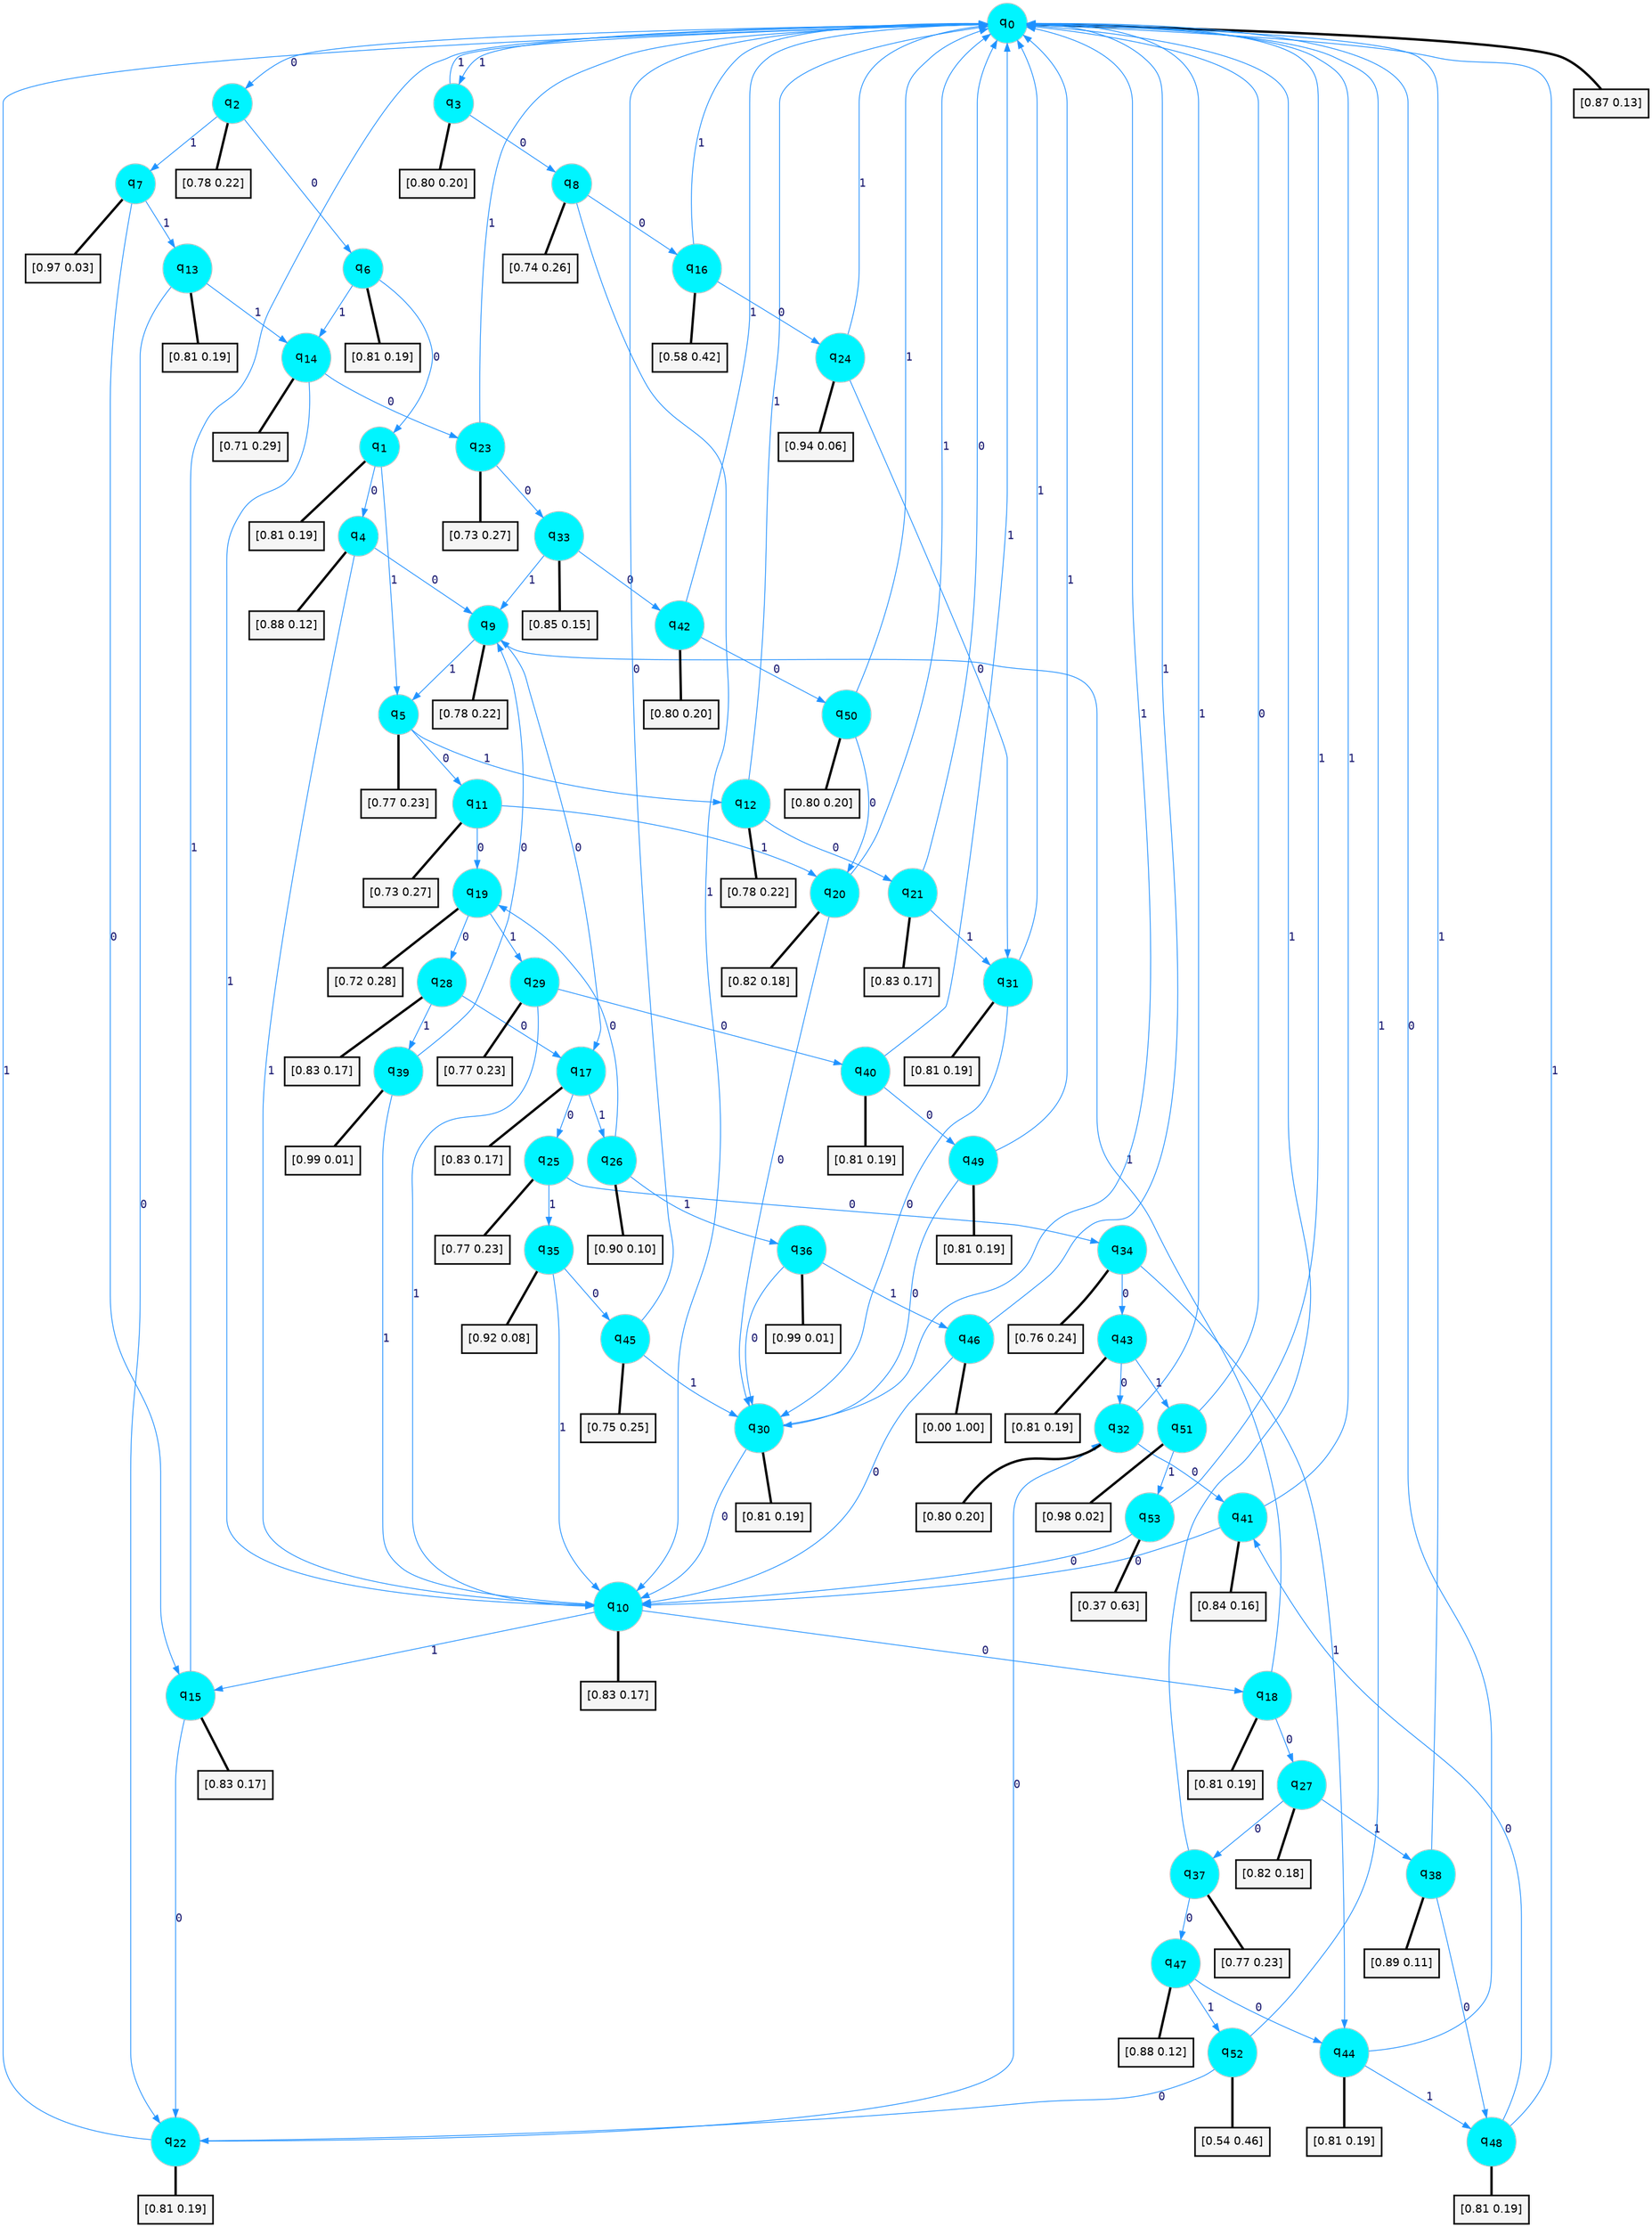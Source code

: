 digraph G {
graph [
bgcolor=transparent, dpi=300, rankdir=TD, size="40,25"];
node [
color=gray, fillcolor=turquoise1, fontcolor=black, fontname=Helvetica, fontsize=16, fontweight=bold, shape=circle, style=filled];
edge [
arrowsize=1, color=dodgerblue1, fontcolor=midnightblue, fontname=courier, fontweight=bold, penwidth=1, style=solid, weight=20];
0[label=<q<SUB>0</SUB>>];
1[label=<q<SUB>1</SUB>>];
2[label=<q<SUB>2</SUB>>];
3[label=<q<SUB>3</SUB>>];
4[label=<q<SUB>4</SUB>>];
5[label=<q<SUB>5</SUB>>];
6[label=<q<SUB>6</SUB>>];
7[label=<q<SUB>7</SUB>>];
8[label=<q<SUB>8</SUB>>];
9[label=<q<SUB>9</SUB>>];
10[label=<q<SUB>10</SUB>>];
11[label=<q<SUB>11</SUB>>];
12[label=<q<SUB>12</SUB>>];
13[label=<q<SUB>13</SUB>>];
14[label=<q<SUB>14</SUB>>];
15[label=<q<SUB>15</SUB>>];
16[label=<q<SUB>16</SUB>>];
17[label=<q<SUB>17</SUB>>];
18[label=<q<SUB>18</SUB>>];
19[label=<q<SUB>19</SUB>>];
20[label=<q<SUB>20</SUB>>];
21[label=<q<SUB>21</SUB>>];
22[label=<q<SUB>22</SUB>>];
23[label=<q<SUB>23</SUB>>];
24[label=<q<SUB>24</SUB>>];
25[label=<q<SUB>25</SUB>>];
26[label=<q<SUB>26</SUB>>];
27[label=<q<SUB>27</SUB>>];
28[label=<q<SUB>28</SUB>>];
29[label=<q<SUB>29</SUB>>];
30[label=<q<SUB>30</SUB>>];
31[label=<q<SUB>31</SUB>>];
32[label=<q<SUB>32</SUB>>];
33[label=<q<SUB>33</SUB>>];
34[label=<q<SUB>34</SUB>>];
35[label=<q<SUB>35</SUB>>];
36[label=<q<SUB>36</SUB>>];
37[label=<q<SUB>37</SUB>>];
38[label=<q<SUB>38</SUB>>];
39[label=<q<SUB>39</SUB>>];
40[label=<q<SUB>40</SUB>>];
41[label=<q<SUB>41</SUB>>];
42[label=<q<SUB>42</SUB>>];
43[label=<q<SUB>43</SUB>>];
44[label=<q<SUB>44</SUB>>];
45[label=<q<SUB>45</SUB>>];
46[label=<q<SUB>46</SUB>>];
47[label=<q<SUB>47</SUB>>];
48[label=<q<SUB>48</SUB>>];
49[label=<q<SUB>49</SUB>>];
50[label=<q<SUB>50</SUB>>];
51[label=<q<SUB>51</SUB>>];
52[label=<q<SUB>52</SUB>>];
53[label=<q<SUB>53</SUB>>];
54[label="[0.87 0.13]", shape=box,fontcolor=black, fontname=Helvetica, fontsize=14, penwidth=2, fillcolor=whitesmoke,color=black];
55[label="[0.81 0.19]", shape=box,fontcolor=black, fontname=Helvetica, fontsize=14, penwidth=2, fillcolor=whitesmoke,color=black];
56[label="[0.78 0.22]", shape=box,fontcolor=black, fontname=Helvetica, fontsize=14, penwidth=2, fillcolor=whitesmoke,color=black];
57[label="[0.80 0.20]", shape=box,fontcolor=black, fontname=Helvetica, fontsize=14, penwidth=2, fillcolor=whitesmoke,color=black];
58[label="[0.88 0.12]", shape=box,fontcolor=black, fontname=Helvetica, fontsize=14, penwidth=2, fillcolor=whitesmoke,color=black];
59[label="[0.77 0.23]", shape=box,fontcolor=black, fontname=Helvetica, fontsize=14, penwidth=2, fillcolor=whitesmoke,color=black];
60[label="[0.81 0.19]", shape=box,fontcolor=black, fontname=Helvetica, fontsize=14, penwidth=2, fillcolor=whitesmoke,color=black];
61[label="[0.97 0.03]", shape=box,fontcolor=black, fontname=Helvetica, fontsize=14, penwidth=2, fillcolor=whitesmoke,color=black];
62[label="[0.74 0.26]", shape=box,fontcolor=black, fontname=Helvetica, fontsize=14, penwidth=2, fillcolor=whitesmoke,color=black];
63[label="[0.78 0.22]", shape=box,fontcolor=black, fontname=Helvetica, fontsize=14, penwidth=2, fillcolor=whitesmoke,color=black];
64[label="[0.83 0.17]", shape=box,fontcolor=black, fontname=Helvetica, fontsize=14, penwidth=2, fillcolor=whitesmoke,color=black];
65[label="[0.73 0.27]", shape=box,fontcolor=black, fontname=Helvetica, fontsize=14, penwidth=2, fillcolor=whitesmoke,color=black];
66[label="[0.78 0.22]", shape=box,fontcolor=black, fontname=Helvetica, fontsize=14, penwidth=2, fillcolor=whitesmoke,color=black];
67[label="[0.81 0.19]", shape=box,fontcolor=black, fontname=Helvetica, fontsize=14, penwidth=2, fillcolor=whitesmoke,color=black];
68[label="[0.71 0.29]", shape=box,fontcolor=black, fontname=Helvetica, fontsize=14, penwidth=2, fillcolor=whitesmoke,color=black];
69[label="[0.83 0.17]", shape=box,fontcolor=black, fontname=Helvetica, fontsize=14, penwidth=2, fillcolor=whitesmoke,color=black];
70[label="[0.58 0.42]", shape=box,fontcolor=black, fontname=Helvetica, fontsize=14, penwidth=2, fillcolor=whitesmoke,color=black];
71[label="[0.83 0.17]", shape=box,fontcolor=black, fontname=Helvetica, fontsize=14, penwidth=2, fillcolor=whitesmoke,color=black];
72[label="[0.81 0.19]", shape=box,fontcolor=black, fontname=Helvetica, fontsize=14, penwidth=2, fillcolor=whitesmoke,color=black];
73[label="[0.72 0.28]", shape=box,fontcolor=black, fontname=Helvetica, fontsize=14, penwidth=2, fillcolor=whitesmoke,color=black];
74[label="[0.82 0.18]", shape=box,fontcolor=black, fontname=Helvetica, fontsize=14, penwidth=2, fillcolor=whitesmoke,color=black];
75[label="[0.83 0.17]", shape=box,fontcolor=black, fontname=Helvetica, fontsize=14, penwidth=2, fillcolor=whitesmoke,color=black];
76[label="[0.81 0.19]", shape=box,fontcolor=black, fontname=Helvetica, fontsize=14, penwidth=2, fillcolor=whitesmoke,color=black];
77[label="[0.73 0.27]", shape=box,fontcolor=black, fontname=Helvetica, fontsize=14, penwidth=2, fillcolor=whitesmoke,color=black];
78[label="[0.94 0.06]", shape=box,fontcolor=black, fontname=Helvetica, fontsize=14, penwidth=2, fillcolor=whitesmoke,color=black];
79[label="[0.77 0.23]", shape=box,fontcolor=black, fontname=Helvetica, fontsize=14, penwidth=2, fillcolor=whitesmoke,color=black];
80[label="[0.90 0.10]", shape=box,fontcolor=black, fontname=Helvetica, fontsize=14, penwidth=2, fillcolor=whitesmoke,color=black];
81[label="[0.82 0.18]", shape=box,fontcolor=black, fontname=Helvetica, fontsize=14, penwidth=2, fillcolor=whitesmoke,color=black];
82[label="[0.83 0.17]", shape=box,fontcolor=black, fontname=Helvetica, fontsize=14, penwidth=2, fillcolor=whitesmoke,color=black];
83[label="[0.77 0.23]", shape=box,fontcolor=black, fontname=Helvetica, fontsize=14, penwidth=2, fillcolor=whitesmoke,color=black];
84[label="[0.81 0.19]", shape=box,fontcolor=black, fontname=Helvetica, fontsize=14, penwidth=2, fillcolor=whitesmoke,color=black];
85[label="[0.81 0.19]", shape=box,fontcolor=black, fontname=Helvetica, fontsize=14, penwidth=2, fillcolor=whitesmoke,color=black];
86[label="[0.80 0.20]", shape=box,fontcolor=black, fontname=Helvetica, fontsize=14, penwidth=2, fillcolor=whitesmoke,color=black];
87[label="[0.85 0.15]", shape=box,fontcolor=black, fontname=Helvetica, fontsize=14, penwidth=2, fillcolor=whitesmoke,color=black];
88[label="[0.76 0.24]", shape=box,fontcolor=black, fontname=Helvetica, fontsize=14, penwidth=2, fillcolor=whitesmoke,color=black];
89[label="[0.92 0.08]", shape=box,fontcolor=black, fontname=Helvetica, fontsize=14, penwidth=2, fillcolor=whitesmoke,color=black];
90[label="[0.99 0.01]", shape=box,fontcolor=black, fontname=Helvetica, fontsize=14, penwidth=2, fillcolor=whitesmoke,color=black];
91[label="[0.77 0.23]", shape=box,fontcolor=black, fontname=Helvetica, fontsize=14, penwidth=2, fillcolor=whitesmoke,color=black];
92[label="[0.89 0.11]", shape=box,fontcolor=black, fontname=Helvetica, fontsize=14, penwidth=2, fillcolor=whitesmoke,color=black];
93[label="[0.99 0.01]", shape=box,fontcolor=black, fontname=Helvetica, fontsize=14, penwidth=2, fillcolor=whitesmoke,color=black];
94[label="[0.81 0.19]", shape=box,fontcolor=black, fontname=Helvetica, fontsize=14, penwidth=2, fillcolor=whitesmoke,color=black];
95[label="[0.84 0.16]", shape=box,fontcolor=black, fontname=Helvetica, fontsize=14, penwidth=2, fillcolor=whitesmoke,color=black];
96[label="[0.80 0.20]", shape=box,fontcolor=black, fontname=Helvetica, fontsize=14, penwidth=2, fillcolor=whitesmoke,color=black];
97[label="[0.81 0.19]", shape=box,fontcolor=black, fontname=Helvetica, fontsize=14, penwidth=2, fillcolor=whitesmoke,color=black];
98[label="[0.81 0.19]", shape=box,fontcolor=black, fontname=Helvetica, fontsize=14, penwidth=2, fillcolor=whitesmoke,color=black];
99[label="[0.75 0.25]", shape=box,fontcolor=black, fontname=Helvetica, fontsize=14, penwidth=2, fillcolor=whitesmoke,color=black];
100[label="[0.00 1.00]", shape=box,fontcolor=black, fontname=Helvetica, fontsize=14, penwidth=2, fillcolor=whitesmoke,color=black];
101[label="[0.88 0.12]", shape=box,fontcolor=black, fontname=Helvetica, fontsize=14, penwidth=2, fillcolor=whitesmoke,color=black];
102[label="[0.81 0.19]", shape=box,fontcolor=black, fontname=Helvetica, fontsize=14, penwidth=2, fillcolor=whitesmoke,color=black];
103[label="[0.81 0.19]", shape=box,fontcolor=black, fontname=Helvetica, fontsize=14, penwidth=2, fillcolor=whitesmoke,color=black];
104[label="[0.80 0.20]", shape=box,fontcolor=black, fontname=Helvetica, fontsize=14, penwidth=2, fillcolor=whitesmoke,color=black];
105[label="[0.98 0.02]", shape=box,fontcolor=black, fontname=Helvetica, fontsize=14, penwidth=2, fillcolor=whitesmoke,color=black];
106[label="[0.54 0.46]", shape=box,fontcolor=black, fontname=Helvetica, fontsize=14, penwidth=2, fillcolor=whitesmoke,color=black];
107[label="[0.37 0.63]", shape=box,fontcolor=black, fontname=Helvetica, fontsize=14, penwidth=2, fillcolor=whitesmoke,color=black];
0->2 [label=0];
0->3 [label=1];
0->54 [arrowhead=none, penwidth=3,color=black];
1->4 [label=0];
1->5 [label=1];
1->55 [arrowhead=none, penwidth=3,color=black];
2->6 [label=0];
2->7 [label=1];
2->56 [arrowhead=none, penwidth=3,color=black];
3->8 [label=0];
3->0 [label=1];
3->57 [arrowhead=none, penwidth=3,color=black];
4->9 [label=0];
4->10 [label=1];
4->58 [arrowhead=none, penwidth=3,color=black];
5->11 [label=0];
5->12 [label=1];
5->59 [arrowhead=none, penwidth=3,color=black];
6->1 [label=0];
6->14 [label=1];
6->60 [arrowhead=none, penwidth=3,color=black];
7->15 [label=0];
7->13 [label=1];
7->61 [arrowhead=none, penwidth=3,color=black];
8->16 [label=0];
8->10 [label=1];
8->62 [arrowhead=none, penwidth=3,color=black];
9->17 [label=0];
9->5 [label=1];
9->63 [arrowhead=none, penwidth=3,color=black];
10->18 [label=0];
10->15 [label=1];
10->64 [arrowhead=none, penwidth=3,color=black];
11->19 [label=0];
11->20 [label=1];
11->65 [arrowhead=none, penwidth=3,color=black];
12->21 [label=0];
12->0 [label=1];
12->66 [arrowhead=none, penwidth=3,color=black];
13->22 [label=0];
13->14 [label=1];
13->67 [arrowhead=none, penwidth=3,color=black];
14->23 [label=0];
14->10 [label=1];
14->68 [arrowhead=none, penwidth=3,color=black];
15->22 [label=0];
15->0 [label=1];
15->69 [arrowhead=none, penwidth=3,color=black];
16->24 [label=0];
16->0 [label=1];
16->70 [arrowhead=none, penwidth=3,color=black];
17->25 [label=0];
17->26 [label=1];
17->71 [arrowhead=none, penwidth=3,color=black];
18->27 [label=0];
18->9 [label=1];
18->72 [arrowhead=none, penwidth=3,color=black];
19->28 [label=0];
19->29 [label=1];
19->73 [arrowhead=none, penwidth=3,color=black];
20->30 [label=0];
20->0 [label=1];
20->74 [arrowhead=none, penwidth=3,color=black];
21->0 [label=0];
21->31 [label=1];
21->75 [arrowhead=none, penwidth=3,color=black];
22->32 [label=0];
22->0 [label=1];
22->76 [arrowhead=none, penwidth=3,color=black];
23->33 [label=0];
23->0 [label=1];
23->77 [arrowhead=none, penwidth=3,color=black];
24->31 [label=0];
24->0 [label=1];
24->78 [arrowhead=none, penwidth=3,color=black];
25->34 [label=0];
25->35 [label=1];
25->79 [arrowhead=none, penwidth=3,color=black];
26->19 [label=0];
26->36 [label=1];
26->80 [arrowhead=none, penwidth=3,color=black];
27->37 [label=0];
27->38 [label=1];
27->81 [arrowhead=none, penwidth=3,color=black];
28->17 [label=0];
28->39 [label=1];
28->82 [arrowhead=none, penwidth=3,color=black];
29->40 [label=0];
29->10 [label=1];
29->83 [arrowhead=none, penwidth=3,color=black];
30->10 [label=0];
30->0 [label=1];
30->84 [arrowhead=none, penwidth=3,color=black];
31->30 [label=0];
31->0 [label=1];
31->85 [arrowhead=none, penwidth=3,color=black];
32->41 [label=0];
32->0 [label=1];
32->86 [arrowhead=none, penwidth=3,color=black];
33->42 [label=0];
33->9 [label=1];
33->87 [arrowhead=none, penwidth=3,color=black];
34->43 [label=0];
34->44 [label=1];
34->88 [arrowhead=none, penwidth=3,color=black];
35->45 [label=0];
35->10 [label=1];
35->89 [arrowhead=none, penwidth=3,color=black];
36->30 [label=0];
36->46 [label=1];
36->90 [arrowhead=none, penwidth=3,color=black];
37->47 [label=0];
37->0 [label=1];
37->91 [arrowhead=none, penwidth=3,color=black];
38->48 [label=0];
38->0 [label=1];
38->92 [arrowhead=none, penwidth=3,color=black];
39->9 [label=0];
39->10 [label=1];
39->93 [arrowhead=none, penwidth=3,color=black];
40->49 [label=0];
40->0 [label=1];
40->94 [arrowhead=none, penwidth=3,color=black];
41->10 [label=0];
41->0 [label=1];
41->95 [arrowhead=none, penwidth=3,color=black];
42->50 [label=0];
42->0 [label=1];
42->96 [arrowhead=none, penwidth=3,color=black];
43->32 [label=0];
43->51 [label=1];
43->97 [arrowhead=none, penwidth=3,color=black];
44->0 [label=0];
44->48 [label=1];
44->98 [arrowhead=none, penwidth=3,color=black];
45->0 [label=0];
45->30 [label=1];
45->99 [arrowhead=none, penwidth=3,color=black];
46->10 [label=0];
46->0 [label=1];
46->100 [arrowhead=none, penwidth=3,color=black];
47->44 [label=0];
47->52 [label=1];
47->101 [arrowhead=none, penwidth=3,color=black];
48->41 [label=0];
48->0 [label=1];
48->102 [arrowhead=none, penwidth=3,color=black];
49->30 [label=0];
49->0 [label=1];
49->103 [arrowhead=none, penwidth=3,color=black];
50->20 [label=0];
50->0 [label=1];
50->104 [arrowhead=none, penwidth=3,color=black];
51->0 [label=0];
51->53 [label=1];
51->105 [arrowhead=none, penwidth=3,color=black];
52->22 [label=0];
52->0 [label=1];
52->106 [arrowhead=none, penwidth=3,color=black];
53->10 [label=0];
53->0 [label=1];
53->107 [arrowhead=none, penwidth=3,color=black];
}
